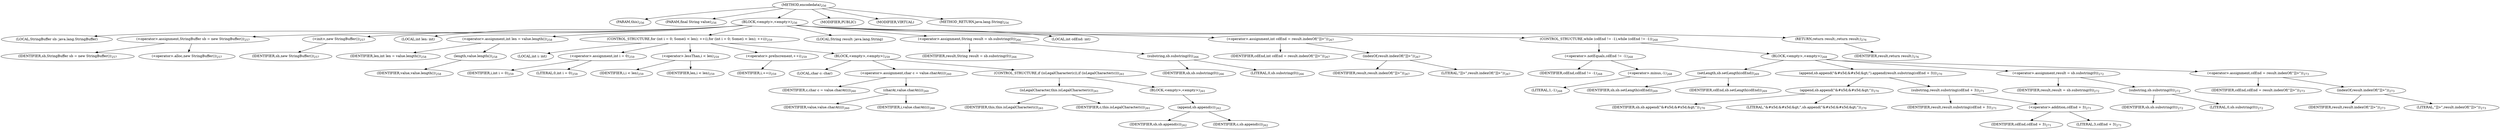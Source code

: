digraph "encodedata" {  
"417" [label = <(METHOD,encodedata)<SUB>256</SUB>> ]
"20" [label = <(PARAM,this)<SUB>256</SUB>> ]
"418" [label = <(PARAM,final String value)<SUB>256</SUB>> ]
"419" [label = <(BLOCK,&lt;empty&gt;,&lt;empty&gt;)<SUB>256</SUB>> ]
"18" [label = <(LOCAL,StringBuffer sb: java.lang.StringBuffer)> ]
"420" [label = <(&lt;operator&gt;.assignment,StringBuffer sb = new StringBuffer())<SUB>257</SUB>> ]
"421" [label = <(IDENTIFIER,sb,StringBuffer sb = new StringBuffer())<SUB>257</SUB>> ]
"422" [label = <(&lt;operator&gt;.alloc,new StringBuffer())<SUB>257</SUB>> ]
"423" [label = <(&lt;init&gt;,new StringBuffer())<SUB>257</SUB>> ]
"17" [label = <(IDENTIFIER,sb,new StringBuffer())<SUB>257</SUB>> ]
"424" [label = <(LOCAL,int len: int)> ]
"425" [label = <(&lt;operator&gt;.assignment,int len = value.length())<SUB>258</SUB>> ]
"426" [label = <(IDENTIFIER,len,int len = value.length())<SUB>258</SUB>> ]
"427" [label = <(length,value.length())<SUB>258</SUB>> ]
"428" [label = <(IDENTIFIER,value,value.length())<SUB>258</SUB>> ]
"429" [label = <(CONTROL_STRUCTURE,for (int i = 0; Some(i &lt; len); ++i),for (int i = 0; Some(i &lt; len); ++i))<SUB>259</SUB>> ]
"430" [label = <(LOCAL,int i: int)> ]
"431" [label = <(&lt;operator&gt;.assignment,int i = 0)<SUB>259</SUB>> ]
"432" [label = <(IDENTIFIER,i,int i = 0)<SUB>259</SUB>> ]
"433" [label = <(LITERAL,0,int i = 0)<SUB>259</SUB>> ]
"434" [label = <(&lt;operator&gt;.lessThan,i &lt; len)<SUB>259</SUB>> ]
"435" [label = <(IDENTIFIER,i,i &lt; len)<SUB>259</SUB>> ]
"436" [label = <(IDENTIFIER,len,i &lt; len)<SUB>259</SUB>> ]
"437" [label = <(&lt;operator&gt;.preIncrement,++i)<SUB>259</SUB>> ]
"438" [label = <(IDENTIFIER,i,++i)<SUB>259</SUB>> ]
"439" [label = <(BLOCK,&lt;empty&gt;,&lt;empty&gt;)<SUB>259</SUB>> ]
"440" [label = <(LOCAL,char c: char)> ]
"441" [label = <(&lt;operator&gt;.assignment,char c = value.charAt(i))<SUB>260</SUB>> ]
"442" [label = <(IDENTIFIER,c,char c = value.charAt(i))<SUB>260</SUB>> ]
"443" [label = <(charAt,value.charAt(i))<SUB>260</SUB>> ]
"444" [label = <(IDENTIFIER,value,value.charAt(i))<SUB>260</SUB>> ]
"445" [label = <(IDENTIFIER,i,value.charAt(i))<SUB>260</SUB>> ]
"446" [label = <(CONTROL_STRUCTURE,if (isLegalCharacter(c)),if (isLegalCharacter(c)))<SUB>261</SUB>> ]
"447" [label = <(isLegalCharacter,this.isLegalCharacter(c))<SUB>261</SUB>> ]
"19" [label = <(IDENTIFIER,this,this.isLegalCharacter(c))<SUB>261</SUB>> ]
"448" [label = <(IDENTIFIER,c,this.isLegalCharacter(c))<SUB>261</SUB>> ]
"449" [label = <(BLOCK,&lt;empty&gt;,&lt;empty&gt;)<SUB>261</SUB>> ]
"450" [label = <(append,sb.append(c))<SUB>262</SUB>> ]
"451" [label = <(IDENTIFIER,sb,sb.append(c))<SUB>262</SUB>> ]
"452" [label = <(IDENTIFIER,c,sb.append(c))<SUB>262</SUB>> ]
"453" [label = <(LOCAL,String result: java.lang.String)> ]
"454" [label = <(&lt;operator&gt;.assignment,String result = sb.substring(0))<SUB>266</SUB>> ]
"455" [label = <(IDENTIFIER,result,String result = sb.substring(0))<SUB>266</SUB>> ]
"456" [label = <(substring,sb.substring(0))<SUB>266</SUB>> ]
"457" [label = <(IDENTIFIER,sb,sb.substring(0))<SUB>266</SUB>> ]
"458" [label = <(LITERAL,0,sb.substring(0))<SUB>266</SUB>> ]
"459" [label = <(LOCAL,int cdEnd: int)> ]
"460" [label = <(&lt;operator&gt;.assignment,int cdEnd = result.indexOf(&quot;]]&gt;&quot;))<SUB>267</SUB>> ]
"461" [label = <(IDENTIFIER,cdEnd,int cdEnd = result.indexOf(&quot;]]&gt;&quot;))<SUB>267</SUB>> ]
"462" [label = <(indexOf,result.indexOf(&quot;]]&gt;&quot;))<SUB>267</SUB>> ]
"463" [label = <(IDENTIFIER,result,result.indexOf(&quot;]]&gt;&quot;))<SUB>267</SUB>> ]
"464" [label = <(LITERAL,&quot;]]&gt;&quot;,result.indexOf(&quot;]]&gt;&quot;))<SUB>267</SUB>> ]
"465" [label = <(CONTROL_STRUCTURE,while (cdEnd != -1),while (cdEnd != -1))<SUB>268</SUB>> ]
"466" [label = <(&lt;operator&gt;.notEquals,cdEnd != -1)<SUB>268</SUB>> ]
"467" [label = <(IDENTIFIER,cdEnd,cdEnd != -1)<SUB>268</SUB>> ]
"468" [label = <(&lt;operator&gt;.minus,-1)<SUB>268</SUB>> ]
"469" [label = <(LITERAL,1,-1)<SUB>268</SUB>> ]
"470" [label = <(BLOCK,&lt;empty&gt;,&lt;empty&gt;)<SUB>268</SUB>> ]
"471" [label = <(setLength,sb.setLength(cdEnd))<SUB>269</SUB>> ]
"472" [label = <(IDENTIFIER,sb,sb.setLength(cdEnd))<SUB>269</SUB>> ]
"473" [label = <(IDENTIFIER,cdEnd,sb.setLength(cdEnd))<SUB>269</SUB>> ]
"474" [label = <(append,sb.append(&quot;&amp;#x5d;&amp;#x5d;&amp;gt;&quot;).append(result.substring(cdEnd + 3)))<SUB>270</SUB>> ]
"475" [label = <(append,sb.append(&quot;&amp;#x5d;&amp;#x5d;&amp;gt;&quot;))<SUB>270</SUB>> ]
"476" [label = <(IDENTIFIER,sb,sb.append(&quot;&amp;#x5d;&amp;#x5d;&amp;gt;&quot;))<SUB>270</SUB>> ]
"477" [label = <(LITERAL,&quot;&amp;#x5d;&amp;#x5d;&amp;gt;&quot;,sb.append(&quot;&amp;#x5d;&amp;#x5d;&amp;gt;&quot;))<SUB>270</SUB>> ]
"478" [label = <(substring,result.substring(cdEnd + 3))<SUB>271</SUB>> ]
"479" [label = <(IDENTIFIER,result,result.substring(cdEnd + 3))<SUB>271</SUB>> ]
"480" [label = <(&lt;operator&gt;.addition,cdEnd + 3)<SUB>271</SUB>> ]
"481" [label = <(IDENTIFIER,cdEnd,cdEnd + 3)<SUB>271</SUB>> ]
"482" [label = <(LITERAL,3,cdEnd + 3)<SUB>271</SUB>> ]
"483" [label = <(&lt;operator&gt;.assignment,result = sb.substring(0))<SUB>272</SUB>> ]
"484" [label = <(IDENTIFIER,result,result = sb.substring(0))<SUB>272</SUB>> ]
"485" [label = <(substring,sb.substring(0))<SUB>272</SUB>> ]
"486" [label = <(IDENTIFIER,sb,sb.substring(0))<SUB>272</SUB>> ]
"487" [label = <(LITERAL,0,sb.substring(0))<SUB>272</SUB>> ]
"488" [label = <(&lt;operator&gt;.assignment,cdEnd = result.indexOf(&quot;]]&gt;&quot;))<SUB>273</SUB>> ]
"489" [label = <(IDENTIFIER,cdEnd,cdEnd = result.indexOf(&quot;]]&gt;&quot;))<SUB>273</SUB>> ]
"490" [label = <(indexOf,result.indexOf(&quot;]]&gt;&quot;))<SUB>273</SUB>> ]
"491" [label = <(IDENTIFIER,result,result.indexOf(&quot;]]&gt;&quot;))<SUB>273</SUB>> ]
"492" [label = <(LITERAL,&quot;]]&gt;&quot;,result.indexOf(&quot;]]&gt;&quot;))<SUB>273</SUB>> ]
"493" [label = <(RETURN,return result;,return result;)<SUB>276</SUB>> ]
"494" [label = <(IDENTIFIER,result,return result;)<SUB>276</SUB>> ]
"495" [label = <(MODIFIER,PUBLIC)> ]
"496" [label = <(MODIFIER,VIRTUAL)> ]
"497" [label = <(METHOD_RETURN,java.lang.String)<SUB>256</SUB>> ]
  "417" -> "20" 
  "417" -> "418" 
  "417" -> "419" 
  "417" -> "495" 
  "417" -> "496" 
  "417" -> "497" 
  "419" -> "18" 
  "419" -> "420" 
  "419" -> "423" 
  "419" -> "424" 
  "419" -> "425" 
  "419" -> "429" 
  "419" -> "453" 
  "419" -> "454" 
  "419" -> "459" 
  "419" -> "460" 
  "419" -> "465" 
  "419" -> "493" 
  "420" -> "421" 
  "420" -> "422" 
  "423" -> "17" 
  "425" -> "426" 
  "425" -> "427" 
  "427" -> "428" 
  "429" -> "430" 
  "429" -> "431" 
  "429" -> "434" 
  "429" -> "437" 
  "429" -> "439" 
  "431" -> "432" 
  "431" -> "433" 
  "434" -> "435" 
  "434" -> "436" 
  "437" -> "438" 
  "439" -> "440" 
  "439" -> "441" 
  "439" -> "446" 
  "441" -> "442" 
  "441" -> "443" 
  "443" -> "444" 
  "443" -> "445" 
  "446" -> "447" 
  "446" -> "449" 
  "447" -> "19" 
  "447" -> "448" 
  "449" -> "450" 
  "450" -> "451" 
  "450" -> "452" 
  "454" -> "455" 
  "454" -> "456" 
  "456" -> "457" 
  "456" -> "458" 
  "460" -> "461" 
  "460" -> "462" 
  "462" -> "463" 
  "462" -> "464" 
  "465" -> "466" 
  "465" -> "470" 
  "466" -> "467" 
  "466" -> "468" 
  "468" -> "469" 
  "470" -> "471" 
  "470" -> "474" 
  "470" -> "483" 
  "470" -> "488" 
  "471" -> "472" 
  "471" -> "473" 
  "474" -> "475" 
  "474" -> "478" 
  "475" -> "476" 
  "475" -> "477" 
  "478" -> "479" 
  "478" -> "480" 
  "480" -> "481" 
  "480" -> "482" 
  "483" -> "484" 
  "483" -> "485" 
  "485" -> "486" 
  "485" -> "487" 
  "488" -> "489" 
  "488" -> "490" 
  "490" -> "491" 
  "490" -> "492" 
  "493" -> "494" 
}

